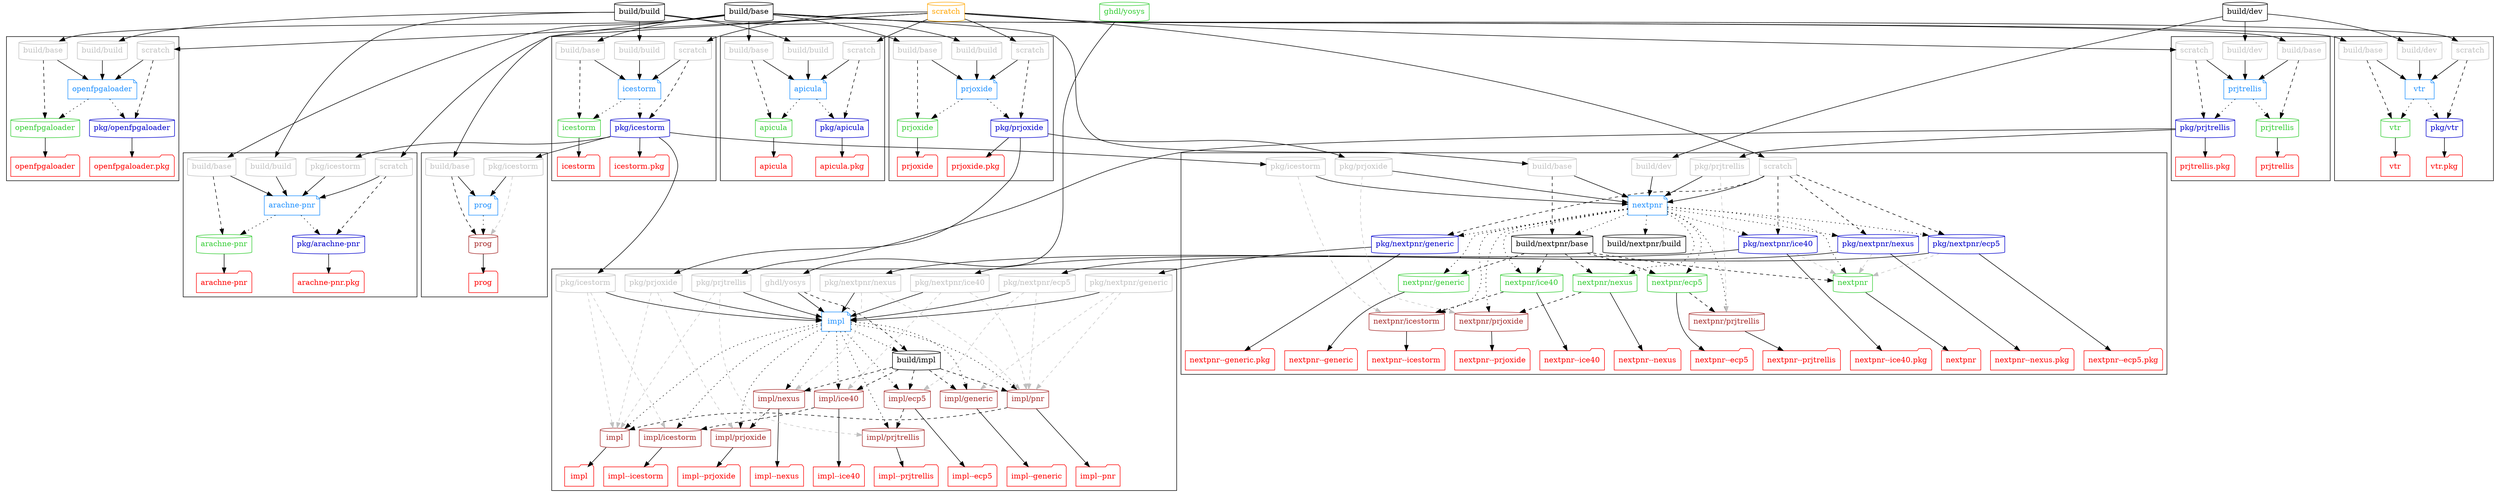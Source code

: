 # Authors:
#   Unai Martinez-Corral
#
# Copyright Unai Martinez-Corral
#
# Licensed under the Apache License, Version 2.0 (the "License");
# you may not use this file except in compliance with the License.
# You may obtain a copy of the License at
#
#     http://www.apache.org/licenses/LICENSE-2.0
#
# Unless required by applicable law or agreed to in writing, software
# distributed under the License is distributed on an "AS IS" BASIS,
# WITHOUT WARRANTIES OR CONDITIONS OF ANY KIND, either express or implied.
# See the License for the specific language governing permissions and
# limitations under the License.
#
# SPDX-License-Identifier: Apache-2.0

digraph G {

  #splines=polyline; #curved
  newrank=true;

  # Dockerfiles

  { node [shape=note, color=dodgerblue, fontcolor=dodgerblue]
    d_apicula        [label="apicula"];
    d_arachnepnr     [label="arachne-pnr"];
    d_icestorm       [label="icestorm"];
    d_impl           [label="impl"];
    d_nextpnr        [label="nextpnr"];
    d_openfpgaloader [label="openfpgaloader"];
    d_prjoxide       [label="prjoxide"];
    d_prjtrellis     [label="prjtrellis"];
    d_prog           [label="prog"];
    d_vtr            [label="vtr"];
  }

  # Images

  { node [shape=cylinder]
    "build/base"
    "build/build"
    "build/dev"
    { node [color=limegreen, fontcolor=limegreen]
      "apicula"
      "arachne-pnr"
      "ghdl/yosys"
      "icestorm"
      "nextpnr/ice40"
      "nextpnr/nexus"
      "nextpnr/ecp5"
      "nextpnr/generic"
      "nextpnr"
      "openfpgaloader"
      "prjoxide"
      "prjtrellis"
      "vtr"
    }
    { node [color=mediumblue, fontcolor=mediumblue]
      "pkg/apicula"
      "pkg/arachne-pnr"
      "pkg/icestorm"
      "pkg/nextpnr/generic"
      "pkg/nextpnr/ice40"
      "pkg/nextpnr/nexus"
      "pkg/nextpnr/ecp5"
      "pkg/openfpgaloader"
      "pkg/prjoxide"
      "pkg/prjtrellis"
      "pkg/vtr"
    }
    { node [color=brown, fontcolor=brown]
      "nextpnr/icestorm"
      "nextpnr/prjoxide"
      "nextpnr/prjtrellis"
      "impl/generic"
      "impl/ice40"
      "impl/nexus"
      "impl/ecp5"
      "impl/icestorm"
      "impl/prjoxide"
      "impl/prjtrellis"
      "impl/pnr"
      "impl"
      "prog"
    }
  }

  # External images

  { node [shape=cylinder, color=orange, fontcolor=orange]
    "scratch"
  }

  { rank=same
    "build/base"
    "build/build"
    "build/dev"
    "ghdl/yosys"
    "scratch"
  }

  # Workflows

  subgraph cluster_apicula {
    { rank=same
      node [shape=cylinder, color=grey, fontcolor=grey]
      "p_apicula_build/build"  [label="build/build"]
      "p_apicula_build/base"   [label="build/base"]
      "p_apicula_scratch"      [label="scratch"]
    }

    d_apicula -> {
      "apicula"
      "pkg/apicula"
     } [style=dotted];

    { rank=same
      node [shape=folder, color=red, fontcolor=red]
      "t_apicula"     [label="apicula"];
      "t_pkg/apicula" [label="apicula.pkg"];
    }

    "apicula" -> "t_apicula";
    "pkg/apicula" -> "t_pkg/apicula";
  }

  subgraph cluster_arachepnr {
    { rank=same
      node [shape=cylinder, color=grey, fontcolor=grey]
      "p_arachnepnr_pkg/icestorm" [label="pkg/icestorm"]
      "p_arachnepnr_build/build"  [label="build/build"]
      "p_arachnepnr_build/base"   [label="build/base"]
      "p_arachnepnr_scratch"      [label="scratch"]
    }

    d_arachnepnr -> {
      "arachne-pnr"
      "pkg/arachne-pnr"
     } [style=dotted];

    { rank=same
      node [shape=folder, color=red, fontcolor=red]
      "t_arachne-pnr"     [label="arachne-pnr"];
      "t_pkg/arachne-pnr" [label="arachne-pnr.pkg"];
    }

    "arachne-pnr" -> "t_arachne-pnr";
    "pkg/arachne-pnr" -> "t_pkg/arachne-pnr";
  }

  subgraph cluster_icestorm {
    { rank=same
      node [shape=cylinder, color=grey, fontcolor=grey]
      "p_icestorm_scratch"     [label="scratch"]
      "p_icestorm_build/base"  [label="build/base"]
      "p_icestorm_build/build" [label="build/build"]
    }

    d_icestorm -> { rank=same
      "pkg/icestorm",
      "icestorm"
    } [style=dotted];

    { rank=same
      node [shape=folder, color=red, fontcolor=red];
      "t_icestorm"     [label="icestorm"];
      "t_pkg/icestorm" [label="icestorm.pkg"];
    }

    "icestorm" -> "t_icestorm";
    "pkg/icestorm" -> "t_pkg/icestorm";
  }

  subgraph cluster_impl {
    { rank=same
      node [shape=cylinder, color=grey, fontcolor=grey]
      "p_impl_ghdl/yosys"           [label="ghdl/yosys"]
      "p_impl_pkg/nextpnr/generic"  [label="pkg/nextpnr/generic"]
      "p_impl_pkg/nextpnr/ice40"    [label="pkg/nextpnr/ice40"]
      "p_impl_pkg/nextpnr/nexus"    [label="pkg/nextpnr/nexus"]
      "p_impl_pkg/nextpnr/ecp5"     [label="pkg/nextpnr/ecp5"]
      "p_impl_pkg/icestorm"         [label="pkg/icestorm"]
      "p_impl_pkg/prjoxide"         [label="pkg/prjoxide"]
      "p_impl_pkg/prjtrellis"       [label="pkg/prjtrellis"]
    }

    { node [shape=cylinder]
      "build/impl"
    }

    d_impl -> {
      "build/impl"
      "impl/generic"
      "impl/ice40"
      "impl/nexus"
      "impl/ecp5"
      "impl/icestorm"
      "impl/prjoxide"
      "impl/prjtrellis"
      "impl/pnr"
      "impl"
    } [style=dotted];

    { rank=same
      node [shape=folder, color=red, fontcolor=red];
      "t_impl/generic"    [label="impl--generic"];
      "t_impl/ice40"      [label="impl--ice40"];
      "t_impl/nexus"      [label="impl--nexus"];
      "t_impl/ecp5"       [label="impl--ecp5"];
      "t_impl/icestorm"   [label="impl--icestorm"];
      "t_impl/prjoxide"   [label="impl--prjoxide"];
      "t_impl/prjtrellis" [label="impl--prjtrellis"];
      "t_impl/pnr"        [label="impl--pnr"];
      "t_impl"            [label="impl"];
    }

    "impl/generic" -> "t_impl/generic";
    "impl/ice40" -> "t_impl/ice40";
    "impl/nexus" -> "t_impl/nexus";
    "impl/ecp5" -> "t_impl/ecp5";
    "impl/icestorm" -> "t_impl/icestorm";
    "impl/prjoxide" -> "t_impl/prjoxide";
    "impl/prjtrellis" -> "t_impl/prjtrellis";
    "impl/pnr" -> "t_impl/pnr";
    "impl" -> "t_impl";
  }

  subgraph cluster_nextpnr {
    { rank=same
      node [shape=cylinder, color=grey, fontcolor=grey]
      "p_nextpnr_scratch"    [label="scratch"]
      "p_nextpnr_build/base" [label="build/base"]
      "p_nextpnr_build/dev"  [label="build/dev"]
      "p_nextpnr_icestorm"   [label="pkg/icestorm"]
      "p_nextpnr_prjoxide"   [label="pkg/prjoxide"]
      "p_nextpnr_prjtrellis" [label="pkg/prjtrellis"]
    }

    { node [shape=cylinder]
      "build/nextpnr/base"
      "build/nextpnr/build"
    }

    d_nextpnr -> { rank=same
      "build/nextpnr/base"
      "build/nextpnr/build"
    } [style=dotted];

    d_nextpnr -> { rank=same
      "nextpnr/generic",
      "nextpnr/ice40",
      "nextpnr/nexus",
      "nextpnr/ecp5",
      "nextpnr"
    } [style=dotted];

    d_nextpnr -> { rank=same
      "nextpnr/icestorm",
      "nextpnr/prjoxide"
      "nextpnr/prjtrellis"
    } [style=dotted];

    d_nextpnr -> { rank=same
      "pkg/nextpnr/generic",
      "pkg/nextpnr/ice40",
      "pkg/nextpnr/nexus",
      "pkg/nextpnr/ecp5"
    } [style=dotted];

    { rank=same
      node [shape=folder, color=red, fontcolor=red];
      "t_nextpnr"             [label="nextpnr"];
      "t_nextpnr/generic"     [label="nextpnr--generic"];
      "t_nextpnr/ice40"       [label="nextpnr--ice40"];
      "t_nextpnr/nexus"       [label="nextpnr--nexus"];
      "t_nextpnr/ecp5"        [label="nextpnr--ecp5"];
      "t_nextpnr/icestorm"    [label="nextpnr--icestorm"];
      "t_nextpnr/prjoxide"    [label="nextpnr--prjoxide"];
      "t_nextpnr/prjtrellis"  [label="nextpnr--prjtrellis"];
      "t_pkg/nextpnr/generic" [label="nextpnr--generic.pkg"];
      "t_pkg/nextpnr/ice40"   [label="nextpnr--ice40.pkg"];
      "t_pkg/nextpnr/nexus"   [label="nextpnr--nexus.pkg"];
      "t_pkg/nextpnr/ecp5"    [label="nextpnr--ecp5.pkg"];
    }

    "nextpnr/generic"     -> "t_nextpnr/generic";
    "nextpnr/ice40"       -> "t_nextpnr/ice40";
    "nextpnr/nexus"       -> "t_nextpnr/nexus";
    "nextpnr/ecp5"        -> "t_nextpnr/ecp5";
    "nextpnr"             -> "t_nextpnr";
    "nextpnr/icestorm"    -> "t_nextpnr/icestorm";
    "nextpnr/prjoxide"    -> "t_nextpnr/prjoxide";
    "nextpnr/prjtrellis"  -> "t_nextpnr/prjtrellis";
    "pkg/nextpnr/generic" -> "t_pkg/nextpnr/generic";
    "pkg/nextpnr/ice40"   -> "t_pkg/nextpnr/ice40";
    "pkg/nextpnr/nexus"   -> "t_pkg/nextpnr/nexus";
    "pkg/nextpnr/ecp5"    -> "t_pkg/nextpnr/ecp5";
  }

  subgraph cluster_openfpgaloader {
    { rank=same
      node [shape=cylinder, color=grey, fontcolor=grey]
      "p_openfpgaloader_build/build" [label="build/build"]
      "p_openfpgaloader_build/base" [label="build/base"]
      "p_openfpgaloader_scratch" [label="scratch"]
    }

    d_openfpgaloader -> {
      "openfpgaloader"
      "pkg/openfpgaloader"
    } [style=dotted];

    {
      node [shape=folder, color=red, fontcolor=red]
      "t_openfpgaloader" [label="openfpgaloader"];
      "t_pkg/openfpgaloader" [label="openfpgaloader.pkg"];
    }

    "openfpgaloader" -> "t_openfpgaloader";
    "pkg/openfpgaloader" -> "t_pkg/openfpgaloader";
  }

  subgraph cluster_prjoxide {
    { rank=same
      node [shape=cylinder, color=grey, fontcolor=grey]
      "p_prjoxide_scratch" [label="scratch"]
      "p_prjoxide_build/base" [label="build/base"]
      "p_prjoxide_build/build" [label="build/build"]
    }

    d_prjoxide -> { rank=same
      "pkg/prjoxide",
      "prjoxide"
    } [style=dotted];

    { rank=same
      node [shape=folder, color=red, fontcolor=red];
      "t_prjoxide" [label="prjoxide"];
      "t_pkg/prjoxide" [label="prjoxide.pkg"];
    }

    "prjoxide" -> "t_prjoxide";
    "pkg/prjoxide" -> "t_pkg/prjoxide";
  }

  subgraph cluster_prjtrellis {
    { rank=same
      node [shape=cylinder, color=grey, fontcolor=grey]
      "p_prjtrellis_scratch" [label="scratch"]
      "p_prjtrellis_build/base" [label="build/base"]
      "p_prjtrellis_build/dev" [label="build/dev"]
    }

    d_prjtrellis -> { rank=same
      "pkg/prjtrellis",
      "prjtrellis"
    } [style=dotted];

    { rank=same
      node [shape=folder, color=red, fontcolor=red];
      "t_prjtrellis" [label="prjtrellis"];
      "t_pkg/prjtrellis" [label="prjtrellis.pkg"];
    }

    "prjtrellis" -> "t_prjtrellis";
    "pkg/prjtrellis" -> "t_pkg/prjtrellis";
  }

  subgraph cluster_prog {
    { rank=same
      node [shape=cylinder, color=grey, fontcolor=grey]
      "p_prog_icestorm" [label="pkg/icestorm"]
      "p_prog_build/base" [label="build/base"]
    }

    d_prog -> "prog" [style=dotted];

    "t_prog" [shape=folder, color=red, fontcolor=red, label="prog"];

    "prog" -> "t_prog";
  }

  subgraph cluster_vtr {
    { rank=same
      node [shape=cylinder, color=grey, fontcolor=grey]
      "p_vtr_build/dev"    [label="build/dev"]
      "p_vtr_build/base"   [label="build/base"]
      "p_vtr_scratch"      [label="scratch"]
    }

    d_vtr -> {
      "vtr"
      "pkg/vtr"
     } [style=dotted];

    { rank=same
      node [shape=folder, color=red, fontcolor=red]
      "t_vtr"     [label="vtr"];
      "t_pkg/vtr" [label="vtr.pkg"];
    }

    "vtr" -> "t_vtr";
    "pkg/vtr" -> "t_pkg/vtr";
  }

  { rank=same
    d_icestorm
    d_prjtrellis
  }

  { rank=same
    d_nextpnr
    d_prog
  }

  # Dockerfile dependencies

  "build/build" -> "p_apicula_build/build" -> d_apicula;
  "build/base" -> "p_apicula_build/base" -> d_apicula;
  "scratch" -> "p_apicula_scratch" -> d_apicula;

  "build/build" -> "p_arachnepnr_build/build" -> d_arachnepnr;
  "build/base" -> "p_arachnepnr_build/base" -> d_arachnepnr;
  "scratch" -> "p_arachnepnr_scratch" -> d_arachnepnr;
  "pkg/icestorm" -> "p_arachnepnr_pkg/icestorm" -> d_arachnepnr;

  "build/build" -> "p_icestorm_build/build" -> d_icestorm;
  "build/base" -> "p_icestorm_build/base" -> d_icestorm;
  "scratch" -> "p_icestorm_scratch" -> d_icestorm;

  "ghdl/yosys" -> "p_impl_ghdl/yosys" -> d_impl;
  "pkg/nextpnr/generic" -> "p_impl_pkg/nextpnr/generic" -> d_impl;
  "pkg/nextpnr/ice40" -> "p_impl_pkg/nextpnr/ice40" -> d_impl;
  "pkg/nextpnr/nexus" -> "p_impl_pkg/nextpnr/nexus" -> d_impl;
  "pkg/nextpnr/ecp5" -> "p_impl_pkg/nextpnr/ecp5" -> d_impl;
  "pkg/icestorm" -> "p_impl_pkg/icestorm" -> d_impl;
  "pkg/prjoxide" -> "p_impl_pkg/prjoxide" -> d_impl;
  "pkg/prjtrellis" -> "p_impl_pkg/prjtrellis" -> d_impl;

  "scratch" -> "p_nextpnr_scratch" -> d_nextpnr;
  "build/dev" -> "p_nextpnr_build/dev" -> d_nextpnr;
  "build/base" -> "p_nextpnr_build/base" -> d_nextpnr;
  "pkg/icestorm" -> "p_nextpnr_icestorm" -> d_nextpnr;
  "pkg/prjoxide" -> "p_nextpnr_prjoxide" -> d_nextpnr;
  "pkg/prjtrellis" -> "p_nextpnr_prjtrellis" -> d_nextpnr;

  "build/build" -> "p_openfpgaloader_build/build" -> d_openfpgaloader;
  "build/base" -> "p_openfpgaloader_build/base" -> d_openfpgaloader;
  "scratch" -> "p_openfpgaloader_scratch" -> d_openfpgaloader;

  "build/build" -> "p_prjoxide_build/build" -> d_prjoxide;
  "build/base" -> "p_prjoxide_build/base" -> d_prjoxide;
  "scratch" -> "p_prjoxide_scratch" -> d_prjoxide;

  "build/dev" -> "p_prjtrellis_build/dev" -> d_prjtrellis;
  "build/base" -> "p_prjtrellis_build/base" -> d_prjtrellis;
  "scratch" -> "p_prjtrellis_scratch" -> d_prjtrellis;

  "build/base" -> "p_prog_build/base" -> d_prog;
  "pkg/icestorm" -> "p_prog_icestorm" -> d_prog;

  "build/dev" -> "p_vtr_build/dev" -> d_vtr;
  "build/base" -> "p_vtr_build/base" -> d_vtr;
  "scratch" -> "p_vtr_scratch" -> d_vtr;

  # Image dependencies

  { edge [style=dashed]
    "p_apicula_build/base" -> "apicula";
    "p_apicula_scratch" -> "pkg/apicula";

    "p_arachnepnr_build/base" -> "arachne-pnr";
    "p_arachnepnr_scratch" -> "pkg/arachne-pnr";

    "p_prog_build/base" -> "prog";

    "p_openfpgaloader_build/base" -> "openfpgaloader";
    "p_openfpgaloader_scratch" -> "pkg/openfpgaloader";

    "p_nextpnr_build/base" -> "build/nextpnr/base" -> {
      "nextpnr",
      "nextpnr/generic",
      "nextpnr/nexus",
      "nextpnr/ice40",
      "nextpnr/ecp5"
    };

    "p_nextpnr_scratch" -> {
      "pkg/nextpnr/generic",
      "pkg/nextpnr/ice40",
      "pkg/nextpnr/nexus",
      "pkg/nextpnr/ecp5"
    };

    "nextpnr/ice40" -> "nextpnr/icestorm";
    "nextpnr/nexus" -> "nextpnr/prjoxide";
    "nextpnr/ecp5" -> "nextpnr/prjtrellis";

    "p_icestorm_build/base" -> "icestorm";
    "p_icestorm_scratch" -> "pkg/icestorm";

    "p_impl_ghdl/yosys" -> "build/impl" -> {
      "impl/generic"
      "impl/ice40"
      "impl/nexus"
      "impl/ecp5"
      "impl/pnr"
    };

    "impl/ice40" -> "impl/icestorm";
    "impl/nexus" -> "impl/prjoxide";
    "impl/ecp5" -> "impl/prjtrellis";
    "impl/pnr" -> "impl";

    "p_prjoxide_scratch" -> "pkg/prjoxide";
    "p_prjoxide_build/base" -> "prjoxide";

    "p_prjtrellis_scratch" -> "pkg/prjtrellis";
    "p_prjtrellis_build/base" -> "prjtrellis";

    "p_vtr_build/base" -> "vtr";
    "p_vtr_scratch" -> "pkg/vtr";
  }

  { edge [style=dashed, color=grey]
    "p_prog_icestorm" -> "prog";

    {
      "pkg/nextpnr/ice40"
      "pkg/nextpnr/nexus"
      "pkg/nextpnr/ecp5"
    } -> "nextpnr";
    "p_nextpnr_icestorm"   -> "nextpnr/icestorm";
    "p_nextpnr_prjoxide"   -> "nextpnr/prjoxide";
    "p_nextpnr_prjtrellis" -> "nextpnr/prjtrellis";

    "p_impl_pkg/icestorm"        -> { "impl/icestorm", "impl" };
    "p_impl_pkg/prjoxide"        -> { "impl/prjoxide", "impl" };
    "p_impl_pkg/prjtrellis"      -> { "impl/prjtrellis", "impl" };
    "p_impl_pkg/nextpnr/generic" -> { "impl/generic", "impl/pnr" };
    "p_impl_pkg/nextpnr/ice40"   -> { "impl/ice40", "impl/pnr" };
    "p_impl_pkg/nextpnr/nexus"   -> { "impl/nexus", "impl/pnr" };
    "p_impl_pkg/nextpnr/ecp5"    -> { "impl/ecp5", "impl/pnr" };
  }

}
